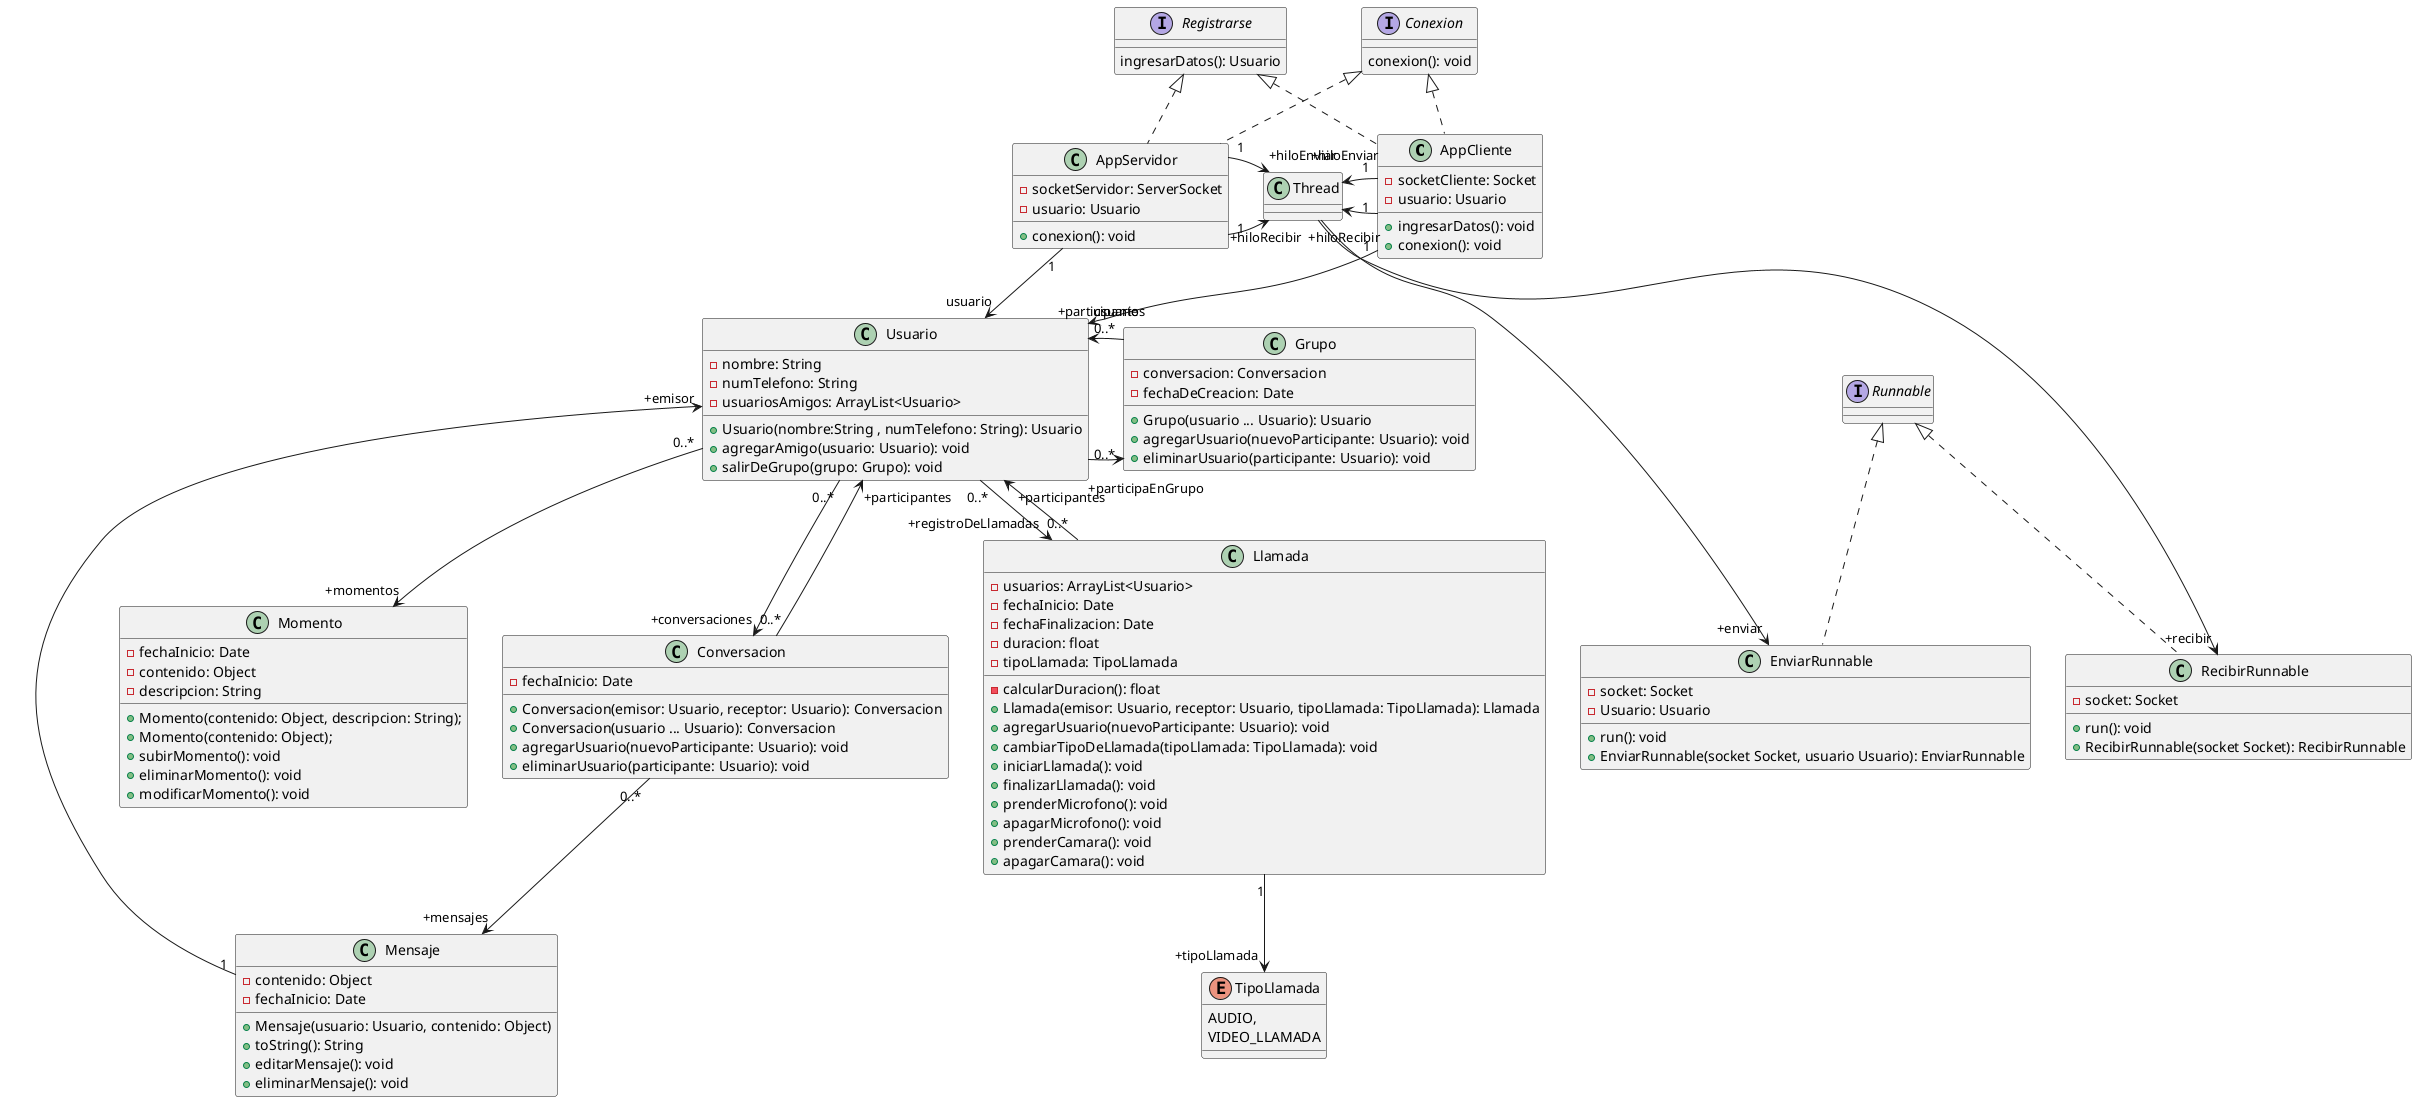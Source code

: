 @startuml
'https://plantuml.com/class-diagram


class AppCliente implements Conexion, Registrarse{
    -socketCliente: Socket
    -usuario: Usuario
    +ingresarDatos(): void
    +conexion(): void
}

class AppServidor implements Conexion, Registrarse{
    -socketServidor: ServerSocket
    -usuario: Usuario
    +conexion(): void
}

class Thread{}


interface Conexion{
    conexion(): void
}

interface Registrarse{
    ingresarDatos(): Usuario
}



class EnviarRunnable implements Runnable{
    -socket: Socket
    -Usuario: Usuario
    +run(): void
    +EnviarRunnable(socket Socket, usuario Usuario): EnviarRunnable
}

class RecibirRunnable implements Runnable{
    -socket: Socket
    +run(): void
    +RecibirRunnable(socket Socket): RecibirRunnable
}

class Usuario{
    -nombre: String
    -numTelefono: String
    -usuariosAmigos: ArrayList<Usuario>
    '-momentos: ArrayList<Momento>
    '-grupos: ArrayList<Group>
    '-registroLlamadas: ArrayList<Llamada>
    +Usuario(nombre:String , numTelefono: String): Usuario
    +agregarAmigo(usuario: Usuario): void
    +salirDeGrupo(grupo: Grupo): void
}

class Grupo{
    '-usuarios: ArrayList<Usuario>
    -conversacion: Conversacion
    -fechaDeCreacion: Date
    +Grupo(usuario ... Usuario): Usuario
    +agregarUsuario(nuevoParticipante: Usuario): void
    +eliminarUsuario(participante: Usuario): void

}

class Conversacion{
    -fechaInicio: Date
    '-mensajes: ArrayList<Mensaje>
    '-usuarios: ArrayList<Usuario>
    +Conversacion(emisor: Usuario, receptor: Usuario): Conversacion
    +Conversacion(usuario ... Usuario): Conversacion
    +agregarUsuario(nuevoParticipante: Usuario): void
    +eliminarUsuario(participante: Usuario): void

}
class Mensaje{
    '-emisor: Usuario
    -contenido: Object
    -fechaInicio: Date
    +Mensaje(usuario: Usuario, contenido: Object)
    +toString(): String
    +editarMensaje(): void
    +eliminarMensaje(): void
}

class Llamada{
    -usuarios: ArrayList<Usuario>
    -fechaInicio: Date
    -fechaFinalizacion: Date
    -duracion: float
    -tipoLlamada: TipoLlamada
    -calcularDuracion(): float
    +Llamada(emisor: Usuario, receptor: Usuario, tipoLlamada: TipoLlamada): Llamada
    +agregarUsuario(nuevoParticipante: Usuario): void
    +cambiarTipoDeLlamada(tipoLlamada: TipoLlamada): void
    +iniciarLlamada(): void
    +finalizarLlamada(): void
    +prenderMicrofono(): void
    +apagarMicrofono(): void
    +prenderCamara(): void
    +apagarCamara(): void
}

class Momento{
    -fechaInicio: Date
    -contenido: Object
    -descripcion: String
    +Momento(contenido: Object, descripcion: String);
    +Momento(contenido: Object);
    +subirMomento(): void
    +eliminarMomento(): void
    +modificarMomento(): void
}

enum TipoLlamada{
    AUDIO,
    VIDEO_LLAMADA
}




Usuario "0..*"-->"+conversaciones" Conversacion
Usuario "0..*"-->"+registroDeLlamadas" Llamada
Usuario "0..*"-right->"+participaEnGrupo" Grupo
AppCliente "1"-->"usuario" Usuario
AppServidor "1"-->"usuario" Usuario



Llamada "0..*"-->"+participantes" Usuario

Conversacion "0..*"-->"+mensajes" Mensaje


AppCliente "1"-left->"+hiloRecibir" Thread
AppCliente "1"-->"+hiloEnviar" Thread

AppServidor "1"-right->"+hiloRecibir" Thread
AppServidor "1"-->"+hiloEnviar" Thread

Thread --->"+enviar" EnviarRunnable
Thread --->"+recibir" RecibirRunnable


Grupo "0..*"-->"+participantes" Usuario
Usuario "0..*"-->"+momentos" Momento
Mensaje "1"-->"+emisor" Usuario

Llamada "1"-->"+tipoLlamada" TipoLlamada
'Usuario "0..*" -left-> "+contactos" Usuario

Conversacion "0..*"-->"+participantes" Usuario


@enduml